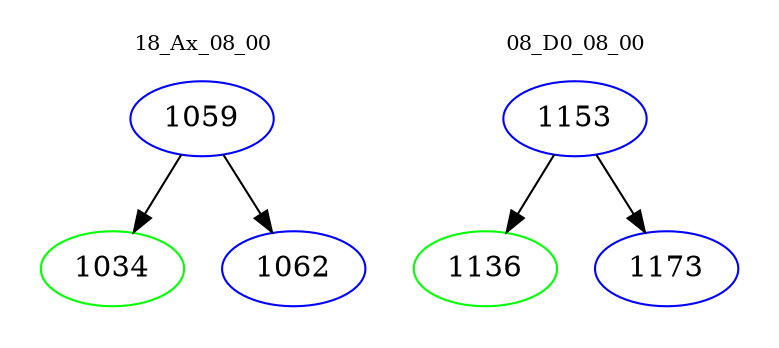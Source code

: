 digraph{
subgraph cluster_0 {
color = white
label = "18_Ax_08_00";
fontsize=10;
T0_1059 [label="1059", color="blue"]
T0_1059 -> T0_1034 [color="black"]
T0_1034 [label="1034", color="green"]
T0_1059 -> T0_1062 [color="black"]
T0_1062 [label="1062", color="blue"]
}
subgraph cluster_1 {
color = white
label = "08_D0_08_00";
fontsize=10;
T1_1153 [label="1153", color="blue"]
T1_1153 -> T1_1136 [color="black"]
T1_1136 [label="1136", color="green"]
T1_1153 -> T1_1173 [color="black"]
T1_1173 [label="1173", color="blue"]
}
}
